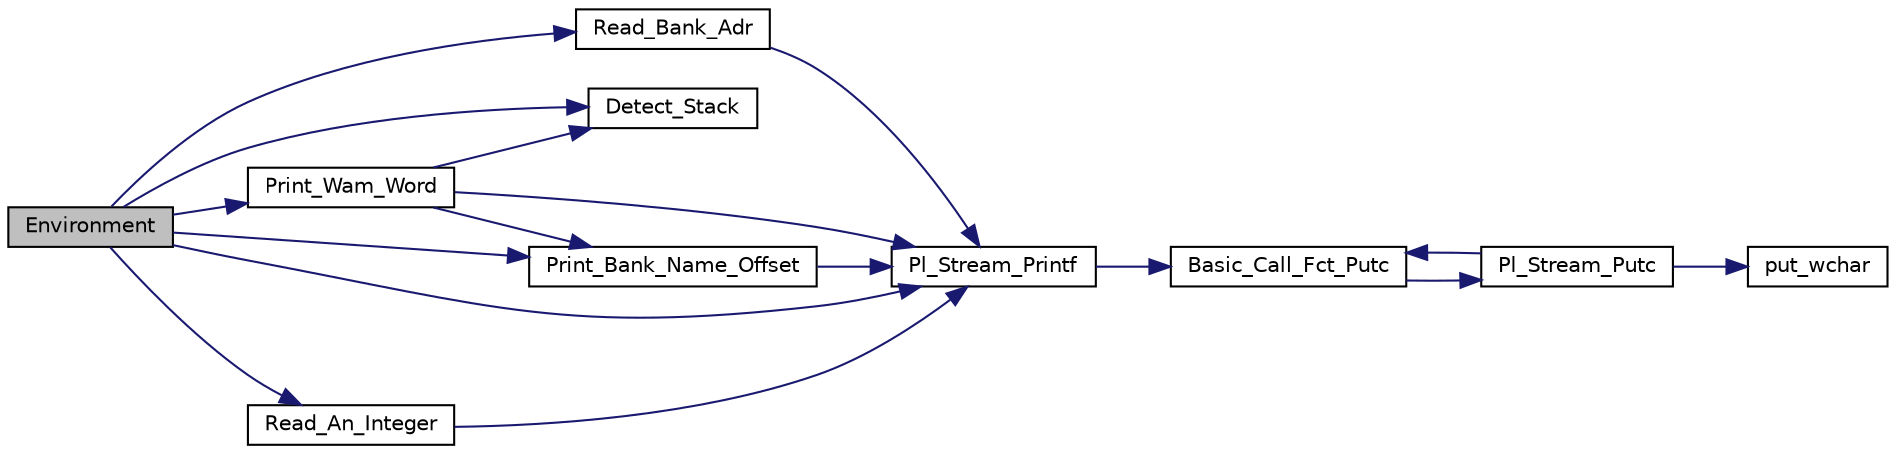 digraph "Environment"
{
  edge [fontname="Helvetica",fontsize="10",labelfontname="Helvetica",labelfontsize="10"];
  node [fontname="Helvetica",fontsize="10",shape=record];
  rankdir="LR";
  Node1 [label="Environment",height=0.2,width=0.4,color="black", fillcolor="grey75", style="filled", fontcolor="black"];
  Node1 -> Node2 [color="midnightblue",fontsize="10",style="solid",fontname="Helvetica"];
  Node2 [label="Detect_Stack",height=0.2,width=0.4,color="black", fillcolor="white", style="filled",URL="$debugger__c_8c.html#a0e115100109d8827bab44c5c844e35ca"];
  Node1 -> Node3 [color="midnightblue",fontsize="10",style="solid",fontname="Helvetica"];
  Node3 [label="Read_Bank_Adr",height=0.2,width=0.4,color="black", fillcolor="white", style="filled",URL="$debugger__c_8c.html#a73b8aac43e8bebe6dfd7f483bf81e055"];
  Node3 -> Node4 [color="midnightblue",fontsize="10",style="solid",fontname="Helvetica"];
  Node4 [label="Pl_Stream_Printf",height=0.2,width=0.4,color="black", fillcolor="white", style="filled",URL="$stream__supp_8c.html#aa0a1fdfbaae9e476151527d87510c0eb"];
  Node4 -> Node5 [color="midnightblue",fontsize="10",style="solid",fontname="Helvetica"];
  Node5 [label="Basic_Call_Fct_Putc",height=0.2,width=0.4,color="black", fillcolor="white", style="filled",URL="$stream__supp_8c.html#a8f331c65c933f08991e3d6622ffe538f"];
  Node5 -> Node6 [color="midnightblue",fontsize="10",style="solid",fontname="Helvetica"];
  Node6 [label="Pl_Stream_Putc",height=0.2,width=0.4,color="black", fillcolor="white", style="filled",URL="$stream__supp_8c.html#aaa89ed2e422788cf2648a9228868c1b6"];
  Node6 -> Node7 [color="midnightblue",fontsize="10",style="solid",fontname="Helvetica"];
  Node7 [label="put_wchar",height=0.2,width=0.4,color="black", fillcolor="white", style="filled",URL="$pl__wchar_8c.html#a31bcb7c7ad4174170702cb4399feb8e3"];
  Node6 -> Node5 [color="midnightblue",fontsize="10",style="solid",fontname="Helvetica"];
  Node1 -> Node8 [color="midnightblue",fontsize="10",style="solid",fontname="Helvetica"];
  Node8 [label="Read_An_Integer",height=0.2,width=0.4,color="black", fillcolor="white", style="filled",URL="$debugger__c_8c.html#af6a34b4f9c134fff2902d5ce2bf2e325"];
  Node8 -> Node4 [color="midnightblue",fontsize="10",style="solid",fontname="Helvetica"];
  Node1 -> Node9 [color="midnightblue",fontsize="10",style="solid",fontname="Helvetica"];
  Node9 [label="Print_Bank_Name_Offset",height=0.2,width=0.4,color="black", fillcolor="white", style="filled",URL="$debugger__c_8c.html#a33f88afc672c2184ae3c81f7eefd8687"];
  Node9 -> Node4 [color="midnightblue",fontsize="10",style="solid",fontname="Helvetica"];
  Node1 -> Node4 [color="midnightblue",fontsize="10",style="solid",fontname="Helvetica"];
  Node1 -> Node10 [color="midnightblue",fontsize="10",style="solid",fontname="Helvetica"];
  Node10 [label="Print_Wam_Word",height=0.2,width=0.4,color="black", fillcolor="white", style="filled",URL="$debugger__c_8c.html#ab01796d096d95adb12edbb39ed14b231"];
  Node10 -> Node4 [color="midnightblue",fontsize="10",style="solid",fontname="Helvetica"];
  Node10 -> Node2 [color="midnightblue",fontsize="10",style="solid",fontname="Helvetica"];
  Node10 -> Node9 [color="midnightblue",fontsize="10",style="solid",fontname="Helvetica"];
}
